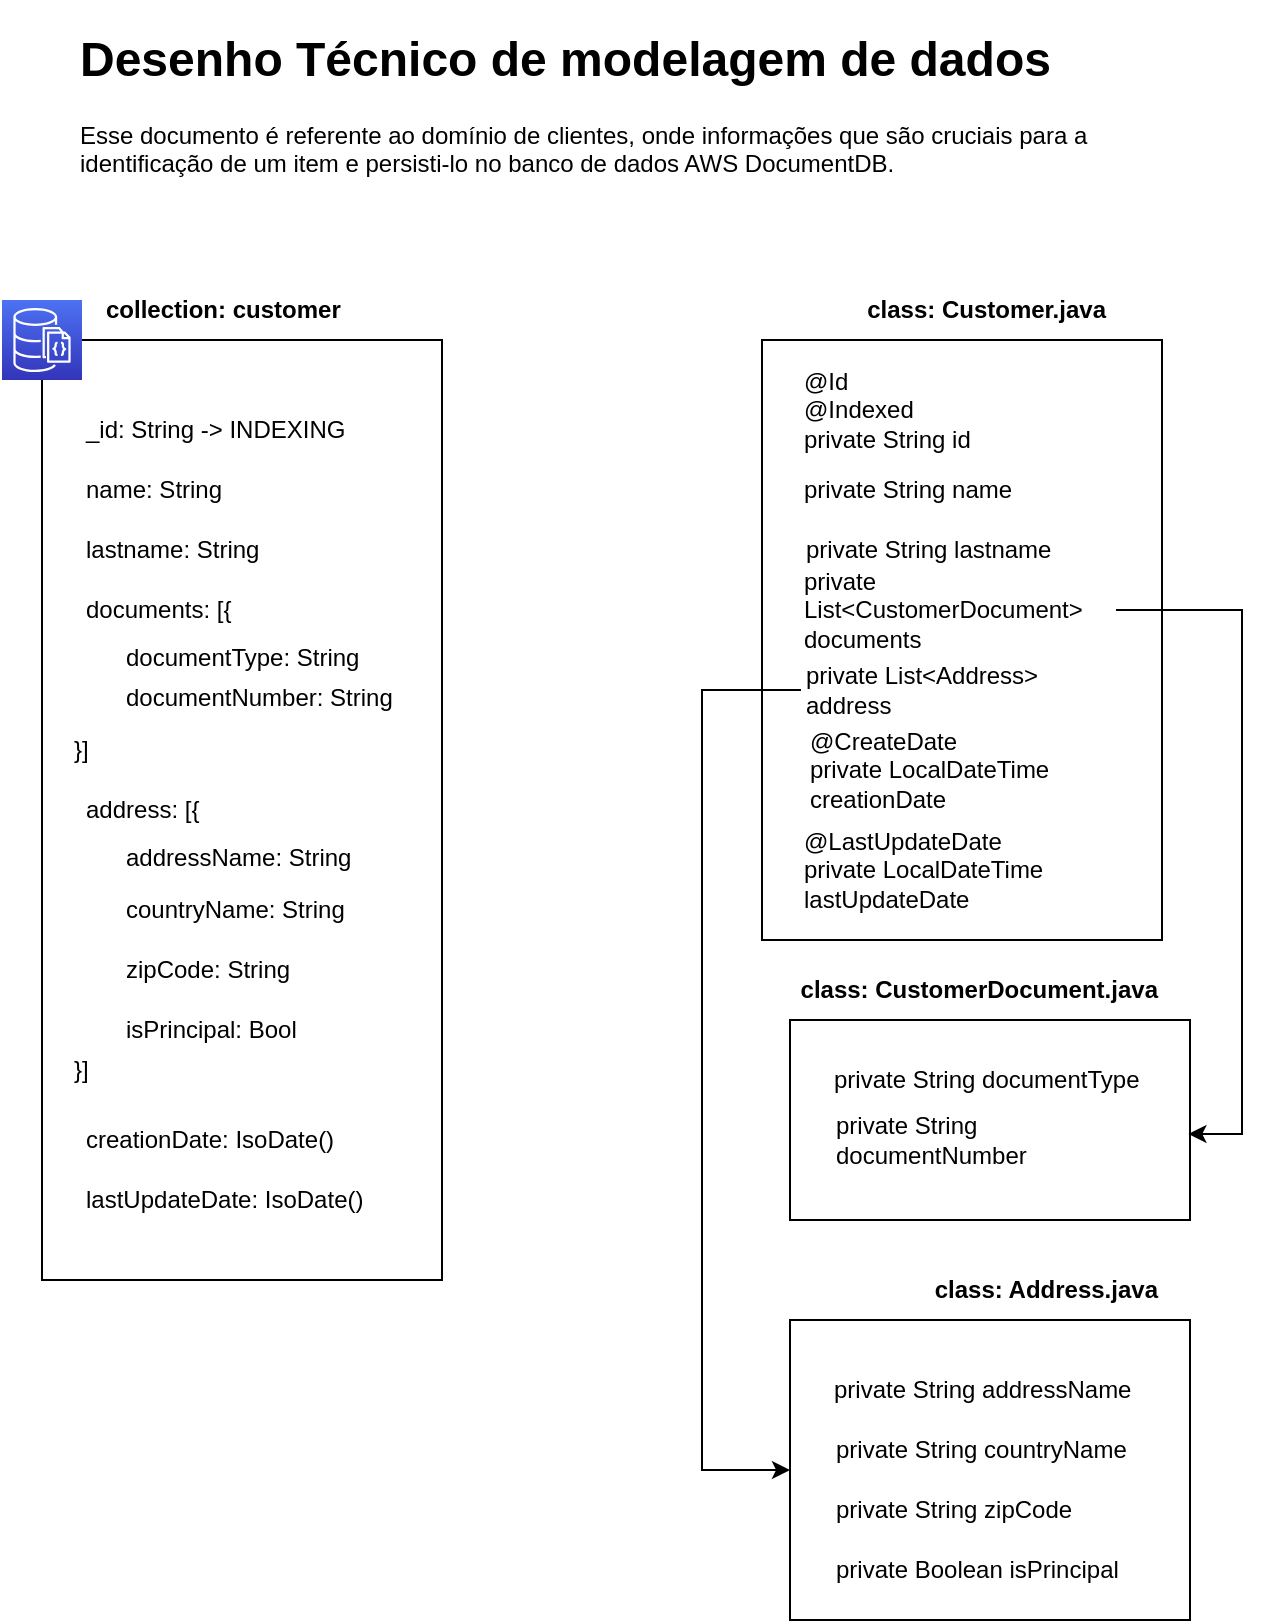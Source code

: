 <mxfile version="20.7.4" type="device"><diagram id="jo1tYETJaEWGB2nWEODa" name="Página-1"><mxGraphModel dx="1166" dy="528" grid="1" gridSize="10" guides="1" tooltips="1" connect="1" arrows="1" fold="1" page="1" pageScale="1" pageWidth="827" pageHeight="1169" math="0" shadow="0"><root><mxCell id="0"/><mxCell id="1" parent="0"/><mxCell id="80Zvu_dTbVzlvFRg75TC-1" value="" style="rounded=0;whiteSpace=wrap;html=1;" vertex="1" parent="1"><mxGeometry x="514" y="520" width="200" height="100" as="geometry"/></mxCell><mxCell id="80Zvu_dTbVzlvFRg75TC-2" value="" style="rounded=0;whiteSpace=wrap;html=1;" vertex="1" parent="1"><mxGeometry x="500" y="180" width="200" height="300" as="geometry"/></mxCell><mxCell id="80Zvu_dTbVzlvFRg75TC-3" value="" style="rounded=0;whiteSpace=wrap;html=1;" vertex="1" parent="1"><mxGeometry x="140" y="180" width="200" height="470" as="geometry"/></mxCell><mxCell id="80Zvu_dTbVzlvFRg75TC-4" value="" style="sketch=0;points=[[0,0,0],[0.25,0,0],[0.5,0,0],[0.75,0,0],[1,0,0],[0,1,0],[0.25,1,0],[0.5,1,0],[0.75,1,0],[1,1,0],[0,0.25,0],[0,0.5,0],[0,0.75,0],[1,0.25,0],[1,0.5,0],[1,0.75,0]];outlineConnect=0;fontColor=#232F3E;gradientColor=#4D72F3;gradientDirection=north;fillColor=#3334B9;strokeColor=#ffffff;dashed=0;verticalLabelPosition=bottom;verticalAlign=top;align=center;html=1;fontSize=12;fontStyle=0;aspect=fixed;shape=mxgraph.aws4.resourceIcon;resIcon=mxgraph.aws4.documentdb_with_mongodb_compatibility;" vertex="1" parent="1"><mxGeometry x="120" y="160" width="40" height="40" as="geometry"/></mxCell><mxCell id="80Zvu_dTbVzlvFRg75TC-5" value="&lt;h1&gt;Desenho Técnico de modelagem de dados&lt;/h1&gt;&lt;p&gt;Esse documento é referente ao domínio de clientes, onde informações que são cruciais para a identificação de um item e persisti-lo no banco de dados AWS DocumentDB.&amp;nbsp;&lt;/p&gt;" style="text;html=1;strokeColor=none;fillColor=none;spacing=5;spacingTop=-20;whiteSpace=wrap;overflow=hidden;rounded=0;" vertex="1" parent="1"><mxGeometry x="154" y="20" width="520" height="120" as="geometry"/></mxCell><mxCell id="80Zvu_dTbVzlvFRg75TC-6" value="_id: String -&amp;gt; INDEXING" style="text;html=1;strokeColor=none;fillColor=none;align=left;verticalAlign=middle;whiteSpace=wrap;rounded=0;" vertex="1" parent="1"><mxGeometry x="160" y="210" width="140" height="30" as="geometry"/></mxCell><mxCell id="80Zvu_dTbVzlvFRg75TC-8" value="name: String" style="text;html=1;strokeColor=none;fillColor=none;align=left;verticalAlign=middle;whiteSpace=wrap;rounded=0;" vertex="1" parent="1"><mxGeometry x="160" y="240" width="180" height="30" as="geometry"/></mxCell><mxCell id="80Zvu_dTbVzlvFRg75TC-13" value="lastname: String" style="text;html=1;strokeColor=none;fillColor=none;align=left;verticalAlign=middle;whiteSpace=wrap;rounded=0;" vertex="1" parent="1"><mxGeometry x="160" y="270" width="160" height="30" as="geometry"/></mxCell><mxCell id="80Zvu_dTbVzlvFRg75TC-14" value="documents: [{" style="text;html=1;strokeColor=none;fillColor=none;align=left;verticalAlign=middle;whiteSpace=wrap;rounded=0;" vertex="1" parent="1"><mxGeometry x="160" y="300" width="140" height="30" as="geometry"/></mxCell><mxCell id="80Zvu_dTbVzlvFRg75TC-15" value="creationDate: IsoDate()" style="text;html=1;strokeColor=none;fillColor=none;align=left;verticalAlign=middle;whiteSpace=wrap;rounded=0;" vertex="1" parent="1"><mxGeometry x="160" y="565" width="140" height="30" as="geometry"/></mxCell><mxCell id="80Zvu_dTbVzlvFRg75TC-16" value="lastUpdateDate: IsoDate()" style="text;html=1;strokeColor=none;fillColor=none;align=left;verticalAlign=middle;whiteSpace=wrap;rounded=0;" vertex="1" parent="1"><mxGeometry x="160" y="595" width="146" height="30" as="geometry"/></mxCell><mxCell id="80Zvu_dTbVzlvFRg75TC-17" value="@Id&lt;br&gt;@Indexed&lt;br&gt;private String id" style="text;html=1;strokeColor=none;fillColor=none;align=left;verticalAlign=middle;whiteSpace=wrap;rounded=0;" vertex="1" parent="1"><mxGeometry x="519" y="200" width="140" height="30" as="geometry"/></mxCell><mxCell id="80Zvu_dTbVzlvFRg75TC-24" value="@CreateDate&lt;br&gt;private LocalDateTime creationDate" style="text;html=1;strokeColor=none;fillColor=none;align=left;verticalAlign=middle;whiteSpace=wrap;rounded=0;" vertex="1" parent="1"><mxGeometry x="522" y="380" width="140" height="30" as="geometry"/></mxCell><mxCell id="80Zvu_dTbVzlvFRg75TC-25" value="@LastUpdateDate&lt;br&gt;private LocalDateTime lastUpdateDate" style="text;html=1;strokeColor=none;fillColor=none;align=left;verticalAlign=middle;whiteSpace=wrap;rounded=0;" vertex="1" parent="1"><mxGeometry x="519" y="430" width="146" height="30" as="geometry"/></mxCell><mxCell id="80Zvu_dTbVzlvFRg75TC-26" value="" style="shape=image;html=1;verticalAlign=top;verticalLabelPosition=bottom;labelBackgroundColor=#ffffff;imageAspect=0;aspect=fixed;image=https://cdn1.iconfinder.com/data/icons/hawcons/32/700036-icon-78-document-file-java-128.png" vertex="1" parent="1"><mxGeometry x="685" y="150" width="40" height="40" as="geometry"/></mxCell><mxCell id="80Zvu_dTbVzlvFRg75TC-27" value="&lt;b&gt;collection: customer&lt;/b&gt;" style="text;html=1;strokeColor=none;fillColor=none;align=left;verticalAlign=middle;whiteSpace=wrap;rounded=0;" vertex="1" parent="1"><mxGeometry x="170" y="150" width="140" height="30" as="geometry"/></mxCell><mxCell id="80Zvu_dTbVzlvFRg75TC-28" value="&lt;b&gt;class: Customer.java&lt;/b&gt;" style="text;html=1;strokeColor=none;fillColor=none;align=right;verticalAlign=middle;whiteSpace=wrap;rounded=0;" vertex="1" parent="1"><mxGeometry x="534" y="150" width="140" height="30" as="geometry"/></mxCell><mxCell id="80Zvu_dTbVzlvFRg75TC-29" value="" style="shape=image;html=1;verticalAlign=top;verticalLabelPosition=bottom;labelBackgroundColor=#ffffff;imageAspect=0;aspect=fixed;image=https://cdn1.iconfinder.com/data/icons/hawcons/32/700036-icon-78-document-file-java-128.png" vertex="1" parent="1"><mxGeometry x="700" y="490" width="40" height="40" as="geometry"/></mxCell><mxCell id="80Zvu_dTbVzlvFRg75TC-32" value="&lt;b&gt;class: CustomerDocument.java&lt;/b&gt;" style="text;html=1;strokeColor=none;fillColor=none;align=right;verticalAlign=middle;whiteSpace=wrap;rounded=0;" vertex="1" parent="1"><mxGeometry x="510" y="490" width="190" height="30" as="geometry"/></mxCell><mxCell id="80Zvu_dTbVzlvFRg75TC-39" style="edgeStyle=orthogonalEdgeStyle;rounded=0;orthogonalLoop=1;jettySize=auto;html=1;exitX=0;exitY=0.5;exitDx=0;exitDy=0;" edge="1" parent="1" source="80Zvu_dTbVzlvFRg75TC-55" target="80Zvu_dTbVzlvFRg75TC-36"><mxGeometry relative="1" as="geometry"><mxPoint x="519" y="335.0" as="sourcePoint"/><mxPoint x="430" y="870" as="targetPoint"/><Array as="points"><mxPoint x="470" y="355"/><mxPoint x="470" y="745"/></Array></mxGeometry></mxCell><mxCell id="80Zvu_dTbVzlvFRg75TC-36" value="" style="rounded=0;whiteSpace=wrap;html=1;" vertex="1" parent="1"><mxGeometry x="514" y="670" width="200" height="150" as="geometry"/></mxCell><mxCell id="80Zvu_dTbVzlvFRg75TC-37" value="" style="shape=image;html=1;verticalAlign=top;verticalLabelPosition=bottom;labelBackgroundColor=#ffffff;imageAspect=0;aspect=fixed;image=https://cdn1.iconfinder.com/data/icons/hawcons/32/700036-icon-78-document-file-java-128.png" vertex="1" parent="1"><mxGeometry x="700" y="640" width="40" height="40" as="geometry"/></mxCell><mxCell id="80Zvu_dTbVzlvFRg75TC-38" value="&lt;b&gt;class: Address.java&lt;/b&gt;" style="text;html=1;strokeColor=none;fillColor=none;align=right;verticalAlign=middle;whiteSpace=wrap;rounded=0;" vertex="1" parent="1"><mxGeometry x="540" y="640" width="160" height="30" as="geometry"/></mxCell><mxCell id="80Zvu_dTbVzlvFRg75TC-46" value="}]" style="text;html=1;strokeColor=none;fillColor=none;align=left;verticalAlign=middle;whiteSpace=wrap;rounded=0;" vertex="1" parent="1"><mxGeometry x="154" y="370" width="140" height="30" as="geometry"/></mxCell><mxCell id="80Zvu_dTbVzlvFRg75TC-49" value="documentType: String" style="text;html=1;strokeColor=none;fillColor=none;align=left;verticalAlign=middle;whiteSpace=wrap;rounded=0;" vertex="1" parent="1"><mxGeometry x="180" y="324" width="160" height="30" as="geometry"/></mxCell><mxCell id="80Zvu_dTbVzlvFRg75TC-50" value="documentNumber: String" style="text;html=1;strokeColor=none;fillColor=none;align=left;verticalAlign=middle;whiteSpace=wrap;rounded=0;" vertex="1" parent="1"><mxGeometry x="180" y="344" width="160" height="30" as="geometry"/></mxCell><mxCell id="80Zvu_dTbVzlvFRg75TC-52" value="private String name" style="text;html=1;strokeColor=none;fillColor=none;align=left;verticalAlign=middle;whiteSpace=wrap;rounded=0;" vertex="1" parent="1"><mxGeometry x="519" y="240" width="140" height="30" as="geometry"/></mxCell><mxCell id="80Zvu_dTbVzlvFRg75TC-53" value="private String lastname" style="text;html=1;strokeColor=none;fillColor=none;align=left;verticalAlign=middle;whiteSpace=wrap;rounded=0;" vertex="1" parent="1"><mxGeometry x="519.5" y="270" width="140" height="30" as="geometry"/></mxCell><mxCell id="80Zvu_dTbVzlvFRg75TC-56" style="edgeStyle=orthogonalEdgeStyle;rounded=0;orthogonalLoop=1;jettySize=auto;html=1;entryX=0.996;entryY=0.574;entryDx=0;entryDy=0;entryPerimeter=0;" edge="1" parent="1" source="80Zvu_dTbVzlvFRg75TC-54" target="80Zvu_dTbVzlvFRg75TC-1"><mxGeometry relative="1" as="geometry"><Array as="points"><mxPoint x="740" y="315"/><mxPoint x="740" y="577"/><mxPoint x="713" y="577"/></Array></mxGeometry></mxCell><mxCell id="80Zvu_dTbVzlvFRg75TC-54" value="private List&amp;lt;CustomerDocument&amp;gt; documents" style="text;html=1;strokeColor=none;fillColor=none;align=left;verticalAlign=middle;whiteSpace=wrap;rounded=0;" vertex="1" parent="1"><mxGeometry x="519" y="300" width="158" height="30" as="geometry"/></mxCell><mxCell id="80Zvu_dTbVzlvFRg75TC-55" value="private List&amp;lt;Address&amp;gt; address" style="text;html=1;strokeColor=none;fillColor=none;align=left;verticalAlign=middle;whiteSpace=wrap;rounded=0;" vertex="1" parent="1"><mxGeometry x="519.5" y="340" width="158" height="30" as="geometry"/></mxCell><mxCell id="80Zvu_dTbVzlvFRg75TC-57" value="private String documentType" style="text;html=1;strokeColor=none;fillColor=none;align=left;verticalAlign=middle;whiteSpace=wrap;rounded=0;" vertex="1" parent="1"><mxGeometry x="534" y="535" width="158" height="30" as="geometry"/></mxCell><mxCell id="80Zvu_dTbVzlvFRg75TC-68" value="address: [{" style="text;html=1;strokeColor=none;fillColor=none;align=left;verticalAlign=middle;whiteSpace=wrap;rounded=0;" vertex="1" parent="1"><mxGeometry x="160" y="400" width="140" height="30" as="geometry"/></mxCell><mxCell id="80Zvu_dTbVzlvFRg75TC-69" value="}]" style="text;html=1;strokeColor=none;fillColor=none;align=left;verticalAlign=middle;whiteSpace=wrap;rounded=0;" vertex="1" parent="1"><mxGeometry x="154" y="530" width="140" height="30" as="geometry"/></mxCell><mxCell id="80Zvu_dTbVzlvFRg75TC-70" value="addressName: String" style="text;html=1;strokeColor=none;fillColor=none;align=left;verticalAlign=middle;whiteSpace=wrap;rounded=0;" vertex="1" parent="1"><mxGeometry x="180" y="424" width="160" height="30" as="geometry"/></mxCell><mxCell id="80Zvu_dTbVzlvFRg75TC-71" value="zipCode: String" style="text;html=1;strokeColor=none;fillColor=none;align=left;verticalAlign=middle;whiteSpace=wrap;rounded=0;" vertex="1" parent="1"><mxGeometry x="180" y="480" width="160" height="30" as="geometry"/></mxCell><mxCell id="80Zvu_dTbVzlvFRg75TC-72" value="countryName: String" style="text;html=1;strokeColor=none;fillColor=none;align=left;verticalAlign=middle;whiteSpace=wrap;rounded=0;" vertex="1" parent="1"><mxGeometry x="180" y="450" width="160" height="30" as="geometry"/></mxCell><mxCell id="80Zvu_dTbVzlvFRg75TC-73" value="isPrincipal: Bool" style="text;html=1;strokeColor=none;fillColor=none;align=left;verticalAlign=middle;whiteSpace=wrap;rounded=0;" vertex="1" parent="1"><mxGeometry x="180" y="510" width="160" height="30" as="geometry"/></mxCell><mxCell id="80Zvu_dTbVzlvFRg75TC-74" value="private String documentNumber" style="text;html=1;strokeColor=none;fillColor=none;align=left;verticalAlign=middle;whiteSpace=wrap;rounded=0;" vertex="1" parent="1"><mxGeometry x="535" y="565" width="158" height="30" as="geometry"/></mxCell><mxCell id="80Zvu_dTbVzlvFRg75TC-75" value="private String addressName" style="text;html=1;strokeColor=none;fillColor=none;align=left;verticalAlign=middle;whiteSpace=wrap;rounded=0;" vertex="1" parent="1"><mxGeometry x="534" y="690" width="158" height="30" as="geometry"/></mxCell><mxCell id="80Zvu_dTbVzlvFRg75TC-76" value="private String countryName" style="text;html=1;strokeColor=none;fillColor=none;align=left;verticalAlign=middle;whiteSpace=wrap;rounded=0;" vertex="1" parent="1"><mxGeometry x="535" y="720" width="158" height="30" as="geometry"/></mxCell><mxCell id="80Zvu_dTbVzlvFRg75TC-77" value="private String zipCode" style="text;html=1;strokeColor=none;fillColor=none;align=left;verticalAlign=middle;whiteSpace=wrap;rounded=0;" vertex="1" parent="1"><mxGeometry x="535" y="750" width="158" height="30" as="geometry"/></mxCell><mxCell id="80Zvu_dTbVzlvFRg75TC-78" value="private Boolean isPrincipal" style="text;html=1;strokeColor=none;fillColor=none;align=left;verticalAlign=middle;whiteSpace=wrap;rounded=0;" vertex="1" parent="1"><mxGeometry x="535" y="780" width="158" height="30" as="geometry"/></mxCell></root></mxGraphModel></diagram></mxfile>